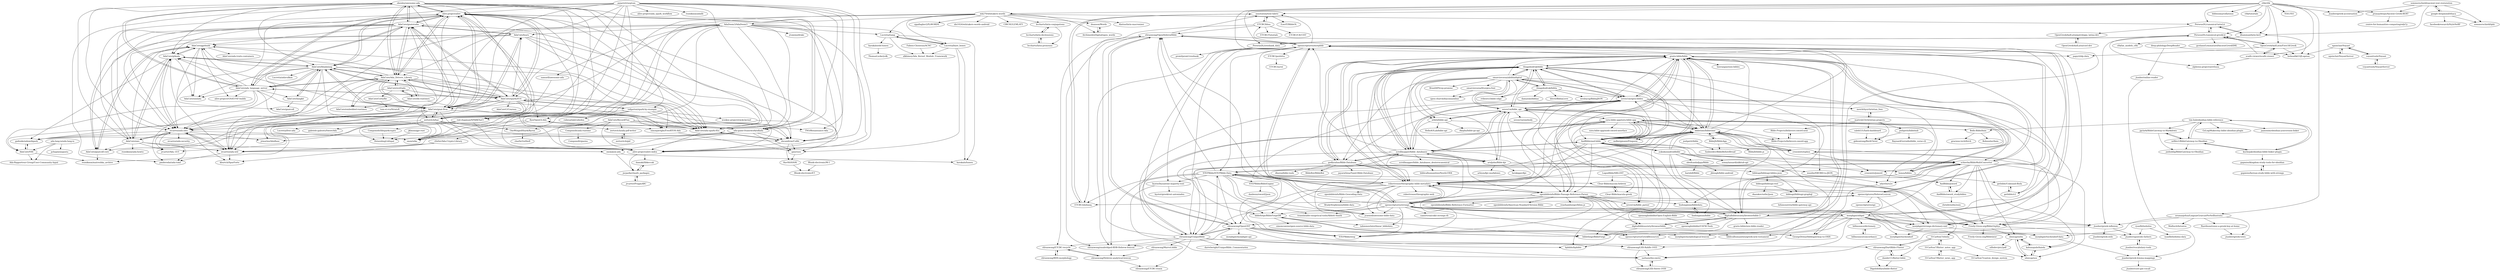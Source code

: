 digraph G {
"ohenley/awesome-ada" -> "alire-project/alire"
"ohenley/awesome-ada" -> "AdaCore/gnatstudio"
"ohenley/awesome-ada" -> "AdaCore/Ada_Drivers_Library"
"ohenley/awesome-ada" -> "AdaCore/ada_language_server"
"ohenley/awesome-ada" -> "zertovitch/hac"
"ohenley/awesome-ada" -> "tofgarion/spark-by-example"
"ohenley/awesome-ada" -> "AdaCore/gnat-llvm"
"ohenley/awesome-ada" -> "AdaCore/ada-spark-rfcs"
"ohenley/awesome-ada" -> "docandrew/CuBit"
"ohenley/awesome-ada" -> "stcarrez/ada-awa"
"ohenley/awesome-ada" -> "AdaCore/libadalang"
"ohenley/awesome-ada" -> "AdaCore/aws"
"ohenley/awesome-ada" -> "AdaCore/gtkada"
"ohenley/awesome-ada" -> "alire-project/alire-index"
"ohenley/awesome-ada" -> "AdaCore/spark2014"
"omarciovsena/abibliadigital" -> "thiagobodruk/biblia"
"omarciovsena/abibliadigital" -> "thiagobodruk/bible"
"omarciovsena/abibliadigital" -> "seven1m/bible_api"
"omarciovsena/abibliadigital" -> "seven1m/open-bibles"
"omarciovsena/abibliadigital" -> "rribeiro1/bible-edge"
"omarciovsena/abibliadigital" -> "scrollmapper/bible_databases"
"omarciovsena/abibliadigital" -> "open-church/diaconiaonline"
"omarciovsena/abibliadigital" -> "wldeh/bible-api"
"omarciovsena/abibliadigital" -> "omarciovsena/liturgica-font"
"omarciovsena/abibliadigital" -> "bibletime/bibletime"
"omarciovsena/abibliadigital" -> "aruljohn/Bible-kjv"
"omarciovsena/abibliadigital" -> "AndBible/and-bible"
"omarciovsena/abibliadigital" -> "gratis-bible/bible"
"omarciovsena/abibliadigital" -> "BrasilAPI/cep-promise" ["e"=1]
"omarciovsena/abibliadigital" -> "godlytalias/Bible-Database"
"scrollmapper/bible_databases" -> "godlytalias/Bible-Database"
"scrollmapper/bible_databases" -> "gratis-bible/bible"
"scrollmapper/bible_databases" -> "thiagobodruk/bible"
"scrollmapper/bible_databases" -> "scrollmapper/bible_databases_deuterocanonical"
"scrollmapper/bible_databases" -> "robertrouse/theographic-bible-metadata"
"scrollmapper/bible_databases" -> "seven1m/open-bibles"
"scrollmapper/bible_databases" -> "seven1m/bible_api"
"scrollmapper/bible_databases" -> "AndBible/and-bible"
"scrollmapper/bible_databases" -> "openbibleinfo/Bible-Passage-Reference-Parser"
"scrollmapper/bible_databases" -> "openscriptures/strongs"
"scrollmapper/bible_databases" -> "bibletime/bibletime"
"scrollmapper/bible_databases" -> "aruljohn/Bible-kjv"
"scrollmapper/bible_databases" -> "STEPBible/STEPBible-Data"
"scrollmapper/bible_databases" -> "eliranwong/UniqueBible"
"scrollmapper/bible_databases" -> "openscriptures/morphhb"
"cltk/cltk" -> "cltk/tutorials"
"cltk/cltk" -> "OpenGreekAndLatin/First1KGreek"
"cltk/cltk" -> "PerseusDL/canonical-greekLit"
"cltk/cltk" -> "dbamman/latin-bert"
"cltk/cltk" -> "PerseusDL/canonical-latinLit"
"cltk/cltk" -> "biblissima/collatinus"
"cltk/cltk" -> "pranaydeeps/Ancient-Greek-BERT"
"cltk/cltk" -> "papyri/idp.data"
"cltk/cltk" -> "PerseusDL/treebank_data"
"cltk/cltk" -> "scaife-viewer/scaife-viewer"
"cltk/cltk" -> "seumasjeltzz/LinguaeGraecaePerSeIllustrata"
"cltk/cltk" -> "jtauber/greek-accentuation"
"cltk/cltk" -> "TEIC/TEI" ["e"=1]
"cltk/cltk" -> "mk270/whitakers-words"
"cltk/cltk" -> "annotation/text-fabric"
"alire-project/alire" -> "alire-project/alire-index"
"alire-project/alire" -> "AdaCore/ada_language_server"
"alire-project/alire" -> "AdaCore/Ada_Drivers_Library"
"alire-project/alire" -> "AdaCore/gnat-llvm"
"alire-project/alire" -> "ohenley/awesome-ada"
"alire-project/alire" -> "AdaCore/gnatstudio"
"alire-project/alire" -> "AdaCore/ada-spark-rfcs"
"alire-project/alire" -> "stcarrez/ada-awa"
"alire-project/alire" -> "zertovitch/hac"
"alire-project/alire" -> "AdaCore/libadalang"
"alire-project/alire" -> "stcarrez/ada-util"
"alire-project/alire" -> "ada-game-framework/sdlada"
"alire-project/alire" -> "rod-chapman/SPARKNaCl"
"alire-project/alire" -> "onox/orka"
"alire-project/alire" -> "AdaCore/spark2014"
"thiagobodruk/biblia" -> "thiagobodruk/bible"
"thiagobodruk/biblia" -> "omarciovsena/abibliadigital"
"thiagobodruk/biblia" -> "wesleycsj/BibliaJSON"
"thiagobodruk/biblia" -> "damarals/biblias"
"thiagobodruk/biblia" -> "rribeiro1/bible-edge"
"thiagobodruk/biblia" -> "seven1m/open-bibles"
"thiagobodruk/biblia" -> "blivre/BibliaLivre"
"gratis-bible/bible" -> "openscriptures/morphhb"
"gratis-bible/bible" -> "scrollmapper/bible_databases"
"gratis-bible/bible" -> "robertrouse/theographic-bible-metadata"
"gratis-bible/bible" -> "schierlm/BibleMultiConverter"
"gratis-bible/bible" -> "liudongmiao/bibledata"
"gratis-bible/bible" -> "thiagobodruk/bible"
"gratis-bible/bible" -> "digitalbiblesociety/browserbible-3"
"gratis-bible/bible" -> "openbibleinfo/Bible-Passage-Reference-Parser"
"gratis-bible/bible" -> "honza/bibles"
"gratis-bible/bible" -> "seven1m/open-bibles"
"gratis-bible/bible" -> "bibletime/bibletime"
"gratis-bible/bible" -> "bzerangue/osis-bibles"
"gratis-bible/bible" -> "godlytalias/Bible-Database"
"gratis-bible/bible" -> "AndBible/and-bible"
"gratis-bible/bible" -> "morphgnt/strongs-dictionary-xml"
"getbible/Unbound-Biola" -> "getbible/v2"
"ETCBC/shebanq" -> "annotation/text-fabric"
"tofgarion/spark-by-example" -> "docandrew/CuBit"
"tofgarion/spark-by-example" -> "rod-chapman/SPARKNaCl"
"tofgarion/spark-by-example" -> "AdaCore/ada-spark-rfcs"
"tofgarion/spark-by-example" -> "cubesatlab/cubedos"
"tofgarion/spark-by-example" -> "wookey-project/ewok-kernel"
"tofgarion/spark-by-example" -> "alire-project/alire-index"
"tofgarion/spark-by-example" -> "AdaCore/spark2014"
"eliranwong/UniqueBible" -> "eliranwong/OpenHebrewBible"
"eliranwong/UniqueBible" -> "eliranwong/OpenGNT"
"eliranwong/UniqueBible" -> "eliranwong/unabridged-BDB-Hebrew-lexicon"
"eliranwong/UniqueBible" -> "eliranwong/LXX-Rahlfs-1935"
"eliranwong/UniqueBible" -> "eliranwong/Marvel.bible"
"eliranwong/UniqueBible" -> "eliranwong/DartBible-Flutter"
"eliranwong/UniqueBible" -> "STEPBible/STEPBible-Data"
"eliranwong/UniqueBible" -> "bpbible/bpbible"
"eliranwong/UniqueBible" -> "eliranwong/ETCBC-recycle"
"eliranwong/UniqueBible" -> "ezra-bible-app/ezra-bible-app"
"eliranwong/UniqueBible" -> "darrelwright/UniqueBible_Commentaries"
"eliranwong/UniqueBible" -> "eliranwong/ETCBC-remix"
"ada-game-framework/sdlada" -> "flyx/OpenGLAda"
"ada-game-framework/sdlada" -> "stcarrez/ada-util"
"ada-game-framework/sdlada" -> "godunko/adawebpack"
"ada-game-framework/sdlada" -> "onox/json-ada"
"ada-game-framework/sdlada" -> "alire-project/alire"
"ada-game-framework/sdlada" -> "ajxs/cxos"
"ada-game-framework/sdlada" -> "docandrew/CuBit"
"ada-game-framework/sdlada" -> "onox/orka"
"scaife-viewer/scaife-viewer" -> "OpenGreekAndLatin/First1KGreek"
"scaife-viewer/scaife-viewer" -> "PerseusDL/canonical-greekLit"
"scaife-viewer/scaife-viewer" -> "alpheios-project/arethusa"
"seumasjeltzz/LinguaeGraecaePerSeIllustrata" -> "Mallioch/hetairos"
"seumasjeltzz/LinguaeGraecaePerSeIllustrata" -> "jtauber/greek-texts"
"seumasjeltzz/LinguaeGraecaePerSeIllustrata" -> "jtauber/greek-inflexion"
"seumasjeltzz/LinguaeGraecaePerSeIllustrata" -> "fhardison/rouse-a-greek-boy-at-home"
"seumasjeltzz/LinguaeGraecaePerSeIllustrata" -> "morphgnt/tischendorf-data"
"honza/bibles" -> "gratis-bible/bible"
"honza/bibles" -> "liudongmiao/bibledata"
"honza/bibles" -> "getbible/Unbound-Biola"
"liudongmiao/bibledata" -> "liudongmiao/bible"
"Freely-Given-org/BibleOrgSys" -> "Freely-Given-org/Biblelator"
"Freely-Given-org/BibleOrgSys" -> "kahunapule/haiola"
"Freely-Given-org/BibleOrgSys" -> "ubsicap/usfm"
"Freely-Given-org/BibleOrgSys" -> "robertrouse/theographic-bible-metadata"
"STEPBible/BibleEngine" -> "STEPBible/step"
"STEPBible/BibleEngine" -> "danbenn/sword2json"
"jtauber/apostolic-fathers" -> "jtauber/vocabulary-tools"
"AdaCore/gnatcoll-core" -> "AdaCore/gprbuild"
"AdaCore/gnatcoll-core" -> "reznikmm/matreshka_archive"
"Componolit/ada-runtime" -> "Componolit/gneiss"
"AdaCore/ada-spark-rfcs" -> "docandrew/CuBit"
"AdaCore/ada-spark-rfcs" -> "alire-project/alire-index"
"morphgnt/sblgnt" -> "morphgnt/strongs-dictionary-xml"
"morphgnt/sblgnt" -> "openscriptures/morphhb"
"morphgnt/sblgnt" -> "morphgnt/morphological-lexicon"
"morphgnt/sblgnt" -> "morphgnt/tischendorf"
"morphgnt/sblgnt" -> "jtauber/greek-inflexion"
"morphgnt/sblgnt" -> "billmounce/dictionary"
"morphgnt/sblgnt" -> "biblicalhumanities/greek-new-testament"
"morphgnt/sblgnt" -> "eliranwong/OpenGNT"
"morphgnt/sblgnt" -> "jtauber/apostolic-fathers"
"morphgnt/sblgnt" -> "openscriptures/strongs"
"morphgnt/sblgnt" -> "morphgnt/tischendorf-data"
"morphgnt/sblgnt" -> "nathans/lxx-swete"
"Lucretia/tamp" -> "Lucretia/bare_bones"
"Lucretia/tamp" -> "karakalo/lumen"
"Lucretia/tamp" -> "alkhimey/Ada_Kernel_Module_Framework"
"Lucretia/tamp" -> "karakalo/old-lumen"
"STEPBible/STEPBible-Data" -> "STEPBible/step"
"STEPBible/STEPBible-Data" -> "Clear-Bible/macula-hebrew"
"STEPBible/STEPBible-Data" -> "STEPBible/BibleEngine"
"STEPBible/STEPBible-Data" -> "ETCBC/shebanq"
"STEPBible/STEPBible-Data" -> "eliranwong/OpenHebrewBible"
"STEPBible/STEPBible-Data" -> "robertrouse/theographic-bible-metadata"
"STEPBible/STEPBible-Data" -> "eliranwong/OpenGNT"
"STEPBible/STEPBible-Data" -> "eliranwong/unabridged-BDB-Hebrew-lexicon"
"STEPBible/STEPBible-Data" -> "translatable-exegetical-tools/Abbott-Smith"
"STEPBible/STEPBible-Data" -> "morphgnt/strongs-dictionary-xml"
"STEPBible/STEPBible-Data" -> "jcuenod/awesome-bible-data"
"STEPBible/STEPBible-Data" -> "byztxt/byzantine-majority-text"
"wasdin/SWORD-to-JSON" -> "adyeths/u2o"
"eliranwong/OpenGNT" -> "eliranwong/OpenHebrewBible"
"eliranwong/OpenGNT" -> "eliranwong/LXX-Rahlfs-1935"
"eliranwong/OpenGNT" -> "eliranwong/unabridged-BDB-Hebrew-lexicon"
"eliranwong/OpenGNT" -> "openscriptures/GreekResources"
"eliranwong/OpenGNT" -> "eliranwong/UniqueBible"
"eliranwong/OpenGNT" -> "biblicalhumanities/greek-new-testament"
"eliranwong/OpenGNT" -> "morphgnt/morphgnt-api"
"eliranwong/OpenGNT" -> "morphgnt/morphological-lexicon"
"eliranwong/OpenGNT" -> "STEPBible/step"
"eliranwong/OpenGNT" -> "nathans/lxx-swete"
"eliranwong/OpenHebrewBible" -> "eliranwong/OpenGNT"
"eliranwong/OpenHebrewBible" -> "eliranwong/unabridged-BDB-Hebrew-lexicon"
"eliranwong/OpenHebrewBible" -> "eliranwong/LXX-Rahlfs-1935"
"eliranwong/OpenHebrewBible" -> "openscriptures/morphhb"
"eliranwong/OpenHebrewBible" -> "annotation/text-fabric"
"eliranwong/OpenHebrewBible" -> "eliranwong/ETCBC-recycle"
"BibleJS/BibleApp" -> "bibletime/bibletime"
"BibleJS/BibleApp" -> "BibleJS/bible.js"
"BibleJS/BibleApp" -> "funbeedev/BibleBeforeBread"
"AdaCore/RecordFlux" -> "TNO/Renaissance-Ada"
"AdaCore/RecordFlux" -> "AdaCore/ada-spark-rfcs"
"AdaCore/RecordFlux" -> "alire-project/alire-index"
"AdaCore/RecordFlux" -> "HeisenbugLtd/spat"
"AdaCore/RecordFlux" -> "Componolit/ada-runtime"
"AdaCore/RecordFlux" -> "zertovitch/ada-pdf-writer"
"AdaCore/RecordFlux" -> "docandrew/CuBit"
"wookey-project/ewok-kernel" -> "ajxs/cxos"
"ajxs/cxos" -> "RavSS/HAVK"
"ETCBC/bhsa" -> "annotation/text-fabric"
"ETCBC/bhsa" -> "ETCBC/shebanq"
"ETCBC/bhsa" -> "eliranwong/OpenHebrewBible"
"ETCBC/bhsa" -> "ETCBC/CACCHT"
"ETCBC/bhsa" -> "ETCBC/Tutorials"
"digitalbiblesociety/browserbible-3" -> "digitalbiblesociety/browserbible"
"digitalbiblesociety/browserbible-3" -> "schierlm/BibleMultiConverter"
"digitalbiblesociety/browserbible-3" -> "openscriptures/strongs"
"digitalbiblesociety/browserbible-3" -> "Freely-Given-org/BibleOrgSys"
"digitalbiblesociety/browserbible-3" -> "gratis-bible/bible"
"digitalbiblesociety/browserbible-3" -> "openenglishbible/USFM-Tools"
"digitalbiblesociety/browserbible-3" -> "openscriptures/morphhb"
"digitalbiblesociety/browserbible-3" -> "bibleforge/BibleForge"
"digitalbiblesociety/browserbible-3" -> "gratis-bible/osis-bible-reader"
"ezra-bible-app/ezra-bible-app" -> "crosswire/xiphos"
"ezra-bible-app/ezra-bible-app" -> "bibletime/bibletime"
"ezra-bible-app/ezra-bible-app" -> "bpbible/bpbible"
"ezra-bible-app/ezra-bible-app" -> "eliranwong/UniqueBible"
"ezra-bible-app/ezra-bible-app" -> "STEPBible/step"
"ezra-bible-app/ezra-bible-app" -> "ezra-bible-app/node-sword-interface"
"ezra-bible-app/ezra-bible-app" -> "AndBible/and-bible"
"ezra-bible-app/ezra-bible-app" -> "mdbergmann/Eloquent"
"ezra-bible-app/ezra-bible-app" -> "adyeths/u2o"
"ezra-bible-app/ezra-bible-app" -> "schierlm/BibleMultiConverter"
"ezra-bible-app/ezra-bible-app" -> "robertrouse/theographic-bible-metadata"
"ezra-bible-app/ezra-bible-app" -> "digitalbiblesociety/browserbible"
"ezra-bible-app/ezra-bible-app" -> "Bible-Projects/believers-sword-app"
"dander11/flutter-bible" -> "Digolodollarz/bible-flutter"
"dander11/flutter-bible" -> "eliranwong/DartBible-Flutter"
"scrollmapper/bible_databases_deuterocanonical" -> "biblicalhumanities/Nestle1904"
"alire-project/alire-index" -> "damaki/libkeccak"
"alire-project/alire-index" -> "jscparker/math_packages"
"RavSS/HAVK" -> "Blunk-electronic/ET"
"AdaCore/learn" -> "AdaCore/gnatcoll-core"
"AdaCore/learn" -> "AdaCore/gnat-llvm"
"AdaCore/learn" -> "docandrew/CuBit"
"AdaCore/learn" -> "AdaCore/gnatstudio"
"AdaCore/learn" -> "alire-project/alire-index"
"AdaCore/learn" -> "AdaCore/gprbuild"
"AdaCore/learn" -> "AdaCore/ada-spark-rfcs"
"AdaCore/learn" -> "stcarrez/ada-awa"
"omarciovsena/liturgica-font" -> "open-church/diaconiaonline"
"eliranwong/Marvel.bible" -> "eliranwong/Hebrew-analytical-lexicon"
"AndBible/jsword" -> "AndBible/sword_studybibles"
"OpenGreekAndLatin/csel-dev" -> "OpenGreekAndLatin/patrologia_latina-dev"
"eliranwong/unabridged-BDB-Hebrew-lexicon" -> "eliranwong/Hebrew-analytical-lexicon"
"jtauber/vocabulary-tools" -> "jtauber/apostolic-fathers"
"jtauber/vocabulary-tools" -> "jtauber/greek-lemma-mappings"
"billmounce/dictionary" -> "billmounce/concordance"
"ETCBC/peshitta" -> "ETCBC/syrnt"
"jscparker/math_packages" -> "damaki/libkeccak"
"jscparker/math_packages" -> "jrcarter/PragmARC"
"billmounce/concordance" -> "billmounce/dictionary"
"karakalo/old-lumen" -> "ThomasLocke/yolk"
"Componolit/libsparkcrypto" -> "HeisenbugLtd/spat"
"seven1m/bible_api" -> "seven1m/open-bibles"
"seven1m/bible_api" -> "wldeh/bible-api"
"seven1m/bible_api" -> "thiagobodruk/bible"
"seven1m/bible_api" -> "omarciovsena/abibliadigital"
"seven1m/bible_api" -> "scrollmapper/bible_databases"
"seven1m/bible_api" -> "aruljohn/Bible-kjv"
"seven1m/bible_api" -> "gratis-bible/bible"
"seven1m/bible_api" -> "bibletime/bibletime"
"seven1m/bible_api" -> "AndBible/and-bible"
"seven1m/bible_api" -> "openbibleinfo/Bible-Passage-Reference-Parser"
"seven1m/bible_api" -> "seven1m/onebody" ["e"=1]
"seven1m/bible_api" -> "seven1m/bible_parser"
"seven1m/bible_api" -> "godlytalias/Bible-Database"
"seven1m/bible_api" -> "ezra-bible-app/ezra-bible-app"
"seven1m/bible_api" -> "getbible/v2"
"OpenGreekAndLatin/patrologia_latina-dev" -> "OpenGreekAndLatin/csel-dev"
"AdaCore/VSS" -> "reznikmm/matreshka_archive"
"AdaCore/VSS" -> "godunko/adawebpack"
"AdaCore/VSS" -> "Ada-Rapporteur-Group/User-Community-Input"
"bibletime/bibletime" -> "crosswire/xiphos"
"bibletime/bibletime" -> "AndBible/and-bible"
"bibletime/bibletime" -> "ezra-bible-app/ezra-bible-app"
"bibletime/bibletime" -> "gratis-bible/bible"
"bibletime/bibletime" -> "mdbergmann/Eloquent"
"bibletime/bibletime" -> "bpbible/bpbible"
"bibletime/bibletime" -> "digitalbiblesociety/browserbible-3"
"bibletime/bibletime" -> "robertrouse/theographic-bible-metadata"
"bibletime/bibletime" -> "Freely-Given-org/BibleOrgSys"
"bibletime/bibletime" -> "BibleJS/BibleApp"
"bibletime/bibletime" -> "eliranwong/UniqueBible"
"bibletime/bibletime" -> "Bible-Projects/believers-sword-app"
"bibletime/bibletime" -> "openscriptures/morphhb"
"bibletime/bibletime" -> "bibleforge/BibleForge"
"bibletime/bibletime" -> "schierlm/BibleMultiConverter"
"openbibleinfo/Bible-Passage-Reference-Parser" -> "openbibleinfo/Bible-Reference-Formatter"
"openbibleinfo/Bible-Passage-Reference-Parser" -> "Freely-Given-org/BibleOrgSys"
"openbibleinfo/Bible-Passage-Reference-Parser" -> "digitalbiblesociety/browserbible"
"openbibleinfo/Bible-Passage-Reference-Parser" -> "liudongmiao/bibledata"
"openbibleinfo/Bible-Passage-Reference-Parser" -> "seven1m/bible_parser"
"openbibleinfo/Bible-Passage-Reference-Parser" -> "STEPBible/step"
"openbibleinfo/Bible-Passage-Reference-Parser" -> "gratis-bible/bible"
"openbibleinfo/Bible-Passage-Reference-Parser" -> "robertrouse/theographic-bible-metadata"
"openbibleinfo/Bible-Passage-Reference-Parser" -> "openbibleinfo/American-Standard-Version-Bible"
"openbibleinfo/Bible-Passage-Reference-Parser" -> "digitalbiblesociety/browserbible-3"
"openbibleinfo/Bible-Passage-Reference-Parser" -> "renehamburger/blinx.js"
"openbibleinfo/Bible-Passage-Reference-Parser" -> "openscriptures/strongs"
"openbibleinfo/Bible-Passage-Reference-Parser" -> "eliranwong/UniqueBible"
"openbibleinfo/Bible-Passage-Reference-Parser" -> "ubsicap/usx"
"AndBible/and-bible" -> "bibletime/bibletime"
"AndBible/and-bible" -> "yukuku/androidbible"
"AndBible/and-bible" -> "ezra-bible-app/ezra-bible-app"
"AndBible/and-bible" -> "gratis-bible/bible"
"AndBible/and-bible" -> "crosswire/xiphos"
"AndBible/and-bible" -> "scrollmapper/bible_databases"
"AndBible/and-bible" -> "crosswire/jsword"
"AndBible/and-bible" -> "thiagobodruk/bible"
"AndBible/and-bible" -> "digitalbiblesociety/browserbible-3"
"AndBible/and-bible" -> "schierlm/BibleMultiConverter"
"AndBible/and-bible" -> "robertrouse/theographic-bible-metadata"
"AndBible/and-bible" -> "seven1m/bible_api"
"AndBible/and-bible" -> "seven1m/open-bibles"
"AndBible/and-bible" -> "eliranwong/UniqueBible"
"AndBible/and-bible" -> "openbibleinfo/Bible-Passage-Reference-Parser"
"AdaCore/gnat-llvm" -> "godunko/adawebpack"
"AdaCore/gnat-llvm" -> "AdaCore/ada-spark-rfcs"
"AdaCore/gnat-llvm" -> "alire-project/alire"
"AdaCore/gnat-llvm" -> "docandrew/CuBit"
"AdaCore/gnat-llvm" -> "AdaCore/Ada_Drivers_Library"
"AdaCore/gnat-llvm" -> "stcarrez/ada-util"
"AdaCore/gnat-llvm" -> "AdaCore/libadalang"
"AdaCore/gnat-llvm" -> "onox/orka"
"AdaCore/gnat-llvm" -> "stcarrez/ada-awa"
"AdaCore/gnat-llvm" -> "zertovitch/hac"
"AdaCore/gnat-llvm" -> "alire-project/alire-index"
"AdaCore/gnat-llvm" -> "AdaCore/learn"
"AdaCore/gnat-llvm" -> "AdaCore/gnatstudio"
"AdaCore/gnat-llvm" -> "AdaCore/gtkada"
"AdaCore/gnat-llvm" -> "AdaCore/gnatcoll-core"
"docandrew/CuBit" -> "ajxs/cxos"
"docandrew/CuBit" -> "AdaCore/ada-spark-rfcs"
"docandrew/CuBit" -> "alire-project/alire-index"
"docandrew/CuBit" -> "RavSS/HAVK"
"jgclark/BibleGateway-to-Markdown" -> "selfire1/BibleGateway-to-Obsidian"
"jgclark/BibleGateway-to-Markdown" -> "joebuhlig/BibleGateway-to-Obsidian"
"dsanson/Words" -> "ArchimedesDigital/open_words"
"sgsinclair/Voyant" -> "sgsinclair/VoyantServer"
"sgsinclair/Voyant" -> "voyanttools/Voyant"
"sgsinclair/Voyant" -> "helmadik/LSJLogeion"
"ArchimedesDigital/open_words" -> "dsanson/Words"
"digitalbiblesociety/browserbible" -> "digitalbiblesociety/browserbible-3"
"digitalbiblesociety/browserbible" -> "bibleforge/BibleForge"
"digitalbiblesociety/browserbible" -> "GeorgeDewar/biblegateway-to-OSIS"
"bibleapi/bibleapi-bibles-json" -> "bibleapi/bibleapi-rest"
"bibleapi/bibleapi-bibles-json" -> "bibleapi/bibleapi-graphql"
"sgsinclair/VoyantServer" -> "sgsinclair/Voyant"
"getbible/v2" -> "getbible/Unbound-Biola"
"aruljohn/Bible-kjv" -> "thiagobodruk/bible"
"aruljohn/Bible-kjv" -> "farskipper/kjv"
"aruljohn/Bible-kjv" -> "bibleapi/bibleapi-bibles-json"
"aruljohn/Bible-kjv" -> "scrollmapper/bible_databases"
"aruljohn/Bible-kjv" -> "arleym/kjv-markdown"
"aruljohn/Bible-kjv" -> "honza/bibles"
"aruljohn/Bible-kjv" -> "seven1m/bible_api"
"PerseusDL/treebank_data" -> "PerseusDL/canonical-greekLit"
"PerseusDL/treebank_data" -> "proiel/proiel-treebank"
"fhardison/rouse-a-greek-boy-at-home" -> "jtauber/greek-texts"
"rod-chapman/SPARKNaCl" -> "HeisenbugLtd/spat"
"rod-chapman/SPARKNaCl" -> "alire-project/alire-index"
"rod-chapman/SPARKNaCl" -> "Componolit/libsparkcrypto"
"zertovitch/hac" -> "OneWingedShark/Byron"
"zertovitch/hac" -> "Lucretia/free-ada"
"zertovitch/hac" -> "docandrew/CuBit"
"zertovitch/hac" -> "onox/orka"
"zertovitch/hac" -> "AdaCore/gnat-llvm"
"zertovitch/hac" -> "alire-project/alire-index"
"zertovitch/hac" -> "alire-project/alire"
"zertovitch/hac" -> "jrcarter/Ada_GUI"
"zertovitch/hac" -> "AdaCore/ada-spark-rfcs"
"zertovitch/hac" -> "stcarrez/ada-awa"
"zertovitch/hac" -> "gabriele-galeotti/SweetAda"
"zertovitch/hac" -> "simonjwright/FreeRTOS-Ada"
"zertovitch/hac" -> "reznikmm/matreshka_archive"
"zertovitch/hac" -> "jrmarino/AdaBase"
"stcarrez/ada-util" -> "stcarrez/ada-awa"
"stcarrez/ada-util" -> "pmderodat/ada-toml"
"stcarrez/ada-util" -> "kburtch/SparForte"
"stcarrez/ada-awa" -> "stcarrez/ada-util"
"stcarrez/ada-awa" -> "stcarrez/ada-security"
"stcarrez/ada-awa" -> "pmderodat/ada-toml"
"stcarrez/ada-awa" -> "onox/orka"
"stcarrez/ada-awa" -> "AdaCore/aws"
"stcarrez/ada-awa" -> "jrcarter/Ada_GUI"
"stcarrez/ada-awa" -> "kburtch/SparForte"
"stcarrez/ada-awa" -> "jrmarino/AdaBase"
"stcarrez/ada-awa" -> "godunko/adawebpack"
"stcarrez/ada-awa" -> "AdaCore/gtkada"
"bibleapi/bibleapi-rest" -> "bibleapi/bibleapi-graphql"
"bibleapi/bibleapi-rest" -> "rkazakov/usfm2json"
"zertovitch/ada-pdf-writer" -> "zertovitch/gid"
"zertovitch/gid" -> "zertovitch/ada-pdf-writer"
"godunko/adawebpack" -> "AdaCore/VSS"
"cforler/Ada-Crypto-Library" -> "stcarrez/ada-util"
"cforler/Ada-Crypto-Library" -> "kburtch/SparForte"
"sommerschield/ancient-text-restoration" -> "dbamman/latin-bert"
"sommerschield/ancient-text-restoration" -> "jtauber/greek-accentuation"
"sommerschield/ancient-text-restoration" -> "sommerschield/iphi"
"sommerschield/ancient-text-restoration" -> "google-deepmind/ithaca"
"sommerschield/ancient-text-restoration" -> "pranaydeeps/Ancient-Greek-BERT"
"eliranwong/DartBible-Flutter" -> "dander11/flutter-bible"
"eliranwong/DartBible-Flutter" -> "Digolodollarz/bible-flutter"
"joshpetit/biblehub" -> "gideontong/Bot4Christ"
"joshpetit/biblehub" -> "RaynardGerraldo/bible_verse-cli"
"dbamman/latin-bert" -> "PerseusDL/canonical-latinLit"
"dbamman/latin-bert" -> "cltk/lat_models_cltk"
"dbamman/latin-bert" -> "helmadik/LSJLogeion"
"seven1m/open-bibles" -> "seven1m/bible_api"
"seven1m/open-bibles" -> "seven1m/bible_parser"
"seven1m/open-bibles" -> "gratis-bible/bible"
"seven1m/open-bibles" -> "scrollmapper/bible_databases"
"seven1m/open-bibles" -> "openbibleinfo/Bible-Passage-Reference-Parser"
"seven1m/open-bibles" -> "meichthys/christian_foss"
"seven1m/open-bibles" -> "eliranwong/UniqueBible"
"seven1m/open-bibles" -> "robertrouse/theographic-bible-metadata"
"seven1m/open-bibles" -> "thiagobodruk/bible"
"seven1m/open-bibles" -> "jcuenod/awesome-bible-data"
"seven1m/open-bibles" -> "omarciovsena/abibliadigital"
"seven1m/open-bibles" -> "wasdin/SWORD-to-JSON"
"seven1m/open-bibles" -> "getbible/v2"
"seven1m/open-bibles" -> "bibletime/bibletime"
"seven1m/open-bibles" -> "Freely-Given-org/BibleOrgSys"
"voyanttools/VoyantServer" -> "voyanttools/Voyant"
"PerseusDL/canonical-greekLit" -> "OpenGreekAndLatin/First1KGreek"
"PerseusDL/canonical-greekLit" -> "PerseusDL/canonical-latinLit"
"PerseusDL/canonical-greekLit" -> "PerseusDL/treebank_data"
"PerseusDL/canonical-greekLit" -> "jtauber/greek-inflexion"
"PerseusDL/canonical-greekLit" -> "gcelano/LemmatizedAncientGreekXML"
"PerseusDL/canonical-greekLit" -> "alpheios-project/arethusa"
"selfire1/BibleGateway-to-Obsidian" -> "jgclark/BibleGateway-to-Markdown"
"selfire1/BibleGateway-to-Obsidian" -> "kuchejak/obsidian-bible-linker-plugin"
"selfire1/BibleGateway-to-Obsidian" -> "tim-hub/obsidian-bible-reference"
"selfire1/BibleGateway-to-Obsidian" -> "joebuhlig/BibleGateway-to-Obsidian"
"schierlm/BibleMultiConverter" -> "kahunapule/haiola"
"schierlm/BibleMultiConverter" -> "crosswire/jsword"
"schierlm/BibleMultiConverter" -> "GeorgeDewar/biblegateway-to-OSIS"
"schierlm/BibleMultiConverter" -> "adyeths/u2o"
"schierlm/BibleMultiConverter" -> "digitalbiblesociety/browserbible-3"
"schierlm/BibleMultiConverter" -> "ubsicap/usx"
"schierlm/BibleMultiConverter" -> "ubsicap/usfm"
"schierlm/BibleMultiConverter" -> "Freely-Given-org/BibleOrgSys"
"schierlm/BibleMultiConverter" -> "gratis-bible/bible"
"schierlm/BibleMultiConverter" -> "AndBible/jsword"
"schierlm/BibleMultiConverter" -> "STEPBible/STEPBible-Data"
"schierlm/BibleMultiConverter" -> "AndBible/sword_studybibles"
"voyanttools/Voyant" -> "voyanttools/VoyantServer"
"voyanttools/Voyant" -> "sgsinclair/Voyant"
"31Carlton7/elisha" -> "dander11/flutter-bible"
"31Carlton7/elisha" -> "eliranwong/DartBible-Flutter"
"31Carlton7/elisha" -> "31Carlton7/flutter_notes_app"
"pyjarrett/septum" -> "alire-project/alire"
"pyjarrett/septum" -> "alire-project/ada_spark_workflow"
"pyjarrett/septum" -> "alire-project/alire-index"
"pyjarrett/septum" -> "stcarrez/ada-util"
"pyjarrett/septum" -> "AdaCore/ada-spark-rfcs"
"pyjarrett/septum" -> "zertovitch/hac"
"pyjarrett/septum" -> "AdaCore/gnat-llvm"
"pyjarrett/septum" -> "onox/orka"
"pyjarrett/septum" -> "zertovitch/ada-pdf-writer"
"pyjarrett/septum" -> "pmderodat/ada-toml"
"pyjarrett/septum" -> "docandrew/CuBit"
"pyjarrett/septum" -> "stcarrez/ada-awa"
"pyjarrett/septum" -> "reznikmm/adalib"
"pyjarrett/septum" -> "ada-game-framework/sdlada"
"pyjarrett/septum" -> "TNO/Renaissance-Ada"
"mk270/whitakers-words" -> "ArchimedesDigital/open_words"
"mk270/whitakers-words" -> "dsanson/Words"
"mk270/whitakers-words" -> "sjgallagher2/PyWORDS"
"mk270/whitakers-words" -> "Lucretia/tamp"
"mk270/whitakers-words" -> "ids1024/whitakers-words-android"
"mk270/whitakers-words" -> "flyx/OpenGLAda"
"mk270/whitakers-words" -> "CIRCSE/LEMLAT3"
"mk270/whitakers-words" -> "Alatius/latin-macronizer"
"mk270/whitakers-words" -> "AdaDoom3/AdaDoom3"
"mk270/whitakers-words" -> "bccharts/latin-conjugations"
"mk270/whitakers-words" -> "PerseusDL/canonical-latinLit"
"mk270/whitakers-words" -> "Lucretia/bare_bones"
"mk270/whitakers-words" -> "stcarrez/ada-util"
"Bible-Projects/believers-sword-app" -> "Bible-Projects/believers-sword-next"
"flyx/OpenGLAda" -> "godunko/adawebpack"
"flyx/OpenGLAda" -> "ada-game-framework/sdlada"
"flyx/OpenGLAda" -> "onox/orka"
"robertrouse/theographic-bible-metadata" -> "Freely-Given-org/BibleOrgSys"
"robertrouse/theographic-bible-metadata" -> "robertrouse/theographic-web"
"robertrouse/theographic-bible-metadata" -> "STEPBible/STEPBible-Data"
"robertrouse/theographic-bible-metadata" -> "openscriptures/strongs"
"robertrouse/theographic-bible-metadata" -> "gratis-bible/bible"
"robertrouse/theographic-bible-metadata" -> "bibleforge/BibleForgeDB"
"robertrouse/theographic-bible-metadata" -> "STEPBible/step"
"robertrouse/theographic-bible-metadata" -> "openbibleinfo/Bible-Geocoding-Data"
"robertrouse/theographic-bible-metadata" -> "openscriptures/HebrewLexicon"
"robertrouse/theographic-bible-metadata" -> "openscriptures/morphhb"
"robertrouse/theographic-bible-metadata" -> "openbibleinfo/Bible-Passage-Reference-Parser"
"robertrouse/theographic-bible-metadata" -> "eliranwong/OpenGNT"
"robertrouse/theographic-bible-metadata" -> "schierlm/BibleMultiConverter"
"robertrouse/theographic-bible-metadata" -> "eliranwong/OpenHebrewBible"
"robertrouse/theographic-bible-metadata" -> "jcuenod/awesome-bible-data"
"31Carlton7/flutter_news_app" -> "31Carlton7/flutter_notes_app"
"31Carlton7/flutter_notes_app" -> "31Carlton7/flutter_news_app"
"31Carlton7/flutter_notes_app" -> "31Carlton7/elisha"
"31Carlton7/flutter_notes_app" -> "31Carlton7/canton_design_system"
"PerseusDL/canonical-latinLit" -> "PerseusDL/canonical-greekLit"
"PerseusDL/canonical-latinLit" -> "OpenGreekAndLatin/patrologia_latina-dev"
"PerseusDL/canonical-latinLit" -> "dbamman/latin-bert"
"joshpetit/bible" -> "funbeedev/BibleBeforeBread"
"crosswire/jsword" -> "AndBible/jsword"
"kahunapule/haiola" -> "ubsicap/usfm"
"kahunapule/haiola" -> "ubsicap/usx"
"AndBible/sword_studybibles" -> "AndBible/jsword"
"AndBible/sword_studybibles" -> "chrislit/usfm2osis"
"openscriptures/morphhb" -> "openscriptures/HebrewLexicon"
"openscriptures/morphhb" -> "eliranwong/OpenHebrewBible"
"openscriptures/morphhb" -> "openscriptures/strongs"
"openscriptures/morphhb" -> "morphgnt/strongs-dictionary-xml"
"openscriptures/morphhb" -> "openscriptures/GreekResources"
"openscriptures/morphhb" -> "morphgnt/sblgnt"
"openscriptures/morphhb" -> "ETCBC/bhsa"
"openscriptures/morphhb" -> "eliranwong/OpenGNT"
"openscriptures/morphhb" -> "annotation/text-fabric"
"openscriptures/morphhb" -> "bibleforge/BibleForgeDB"
"openscriptures/morphhb" -> "eliranwong/unabridged-BDB-Hebrew-lexicon"
"openscriptures/morphhb" -> "gratis-bible/bible"
"openscriptures/morphhb" -> "byztxt/byzantine-majority-text"
"openscriptures/morphhb" -> "STEPBible/STEPBible-Data"
"openscriptures/morphhb" -> "ETCBC/peshitta"
"thiagobodruk/bible" -> "thiagobodruk/biblia"
"thiagobodruk/bible" -> "aruljohn/Bible-kjv"
"thiagobodruk/bible" -> "scrollmapper/bible_databases"
"thiagobodruk/bible" -> "gratis-bible/bible"
"thiagobodruk/bible" -> "omarciovsena/abibliadigital"
"thiagobodruk/bible" -> "seven1m/bible_api"
"thiagobodruk/bible" -> "seven1m/open-bibles"
"thiagobodruk/bible" -> "godlytalias/Bible-Database"
"thiagobodruk/bible" -> "AndBible/and-bible"
"thiagobodruk/bible" -> "bibleapi/bibleapi-bibles-json"
"thiagobodruk/bible" -> "honza/bibles"
"thiagobodruk/bible" -> "robertrouse/theographic-bible-metadata"
"thiagobodruk/bible" -> "wldeh/bible-api"
"thiagobodruk/bible" -> "openbibleinfo/Bible-Passage-Reference-Parser"
"thiagobodruk/bible" -> "bibletime/bibletime"
"obedtandadjaja/Bible" -> "barnhill/Bible"
"obedtandadjaja/Bible" -> "jblough/bible-android"
"google-deepmind/ithaca" -> "sommerschield/ancient-text-restoration"
"google-deepmind/ithaca" -> "sommerschield/iphi"
"google-deepmind/ithaca" -> "facebookresearch/StyleNeRF" ["e"=1]
"mattrob33/christian-projects" -> "meichthys/christian_foss"
"mattrob33/christian-projects" -> "joshpetit/biblehub"
"mattrob33/christian-projects" -> "Bible-Projects/believers-sword-next"
"mattrob33/christian-projects" -> "gideontong/Bot4Christ"
"mattrob33/christian-projects" -> "caleb531/faith-dashboard"
"godlytalias/Bible-Database" -> "scrollmapper/bible_databases"
"godlytalias/Bible-Database" -> "bibleforge/BibleForgeDB"
"godlytalias/Bible-Database" -> "gratis-bible/bible"
"godlytalias/Bible-Database" -> "robertrouse/theographic-bible-metadata"
"godlytalias/Bible-Database" -> "BibleBot/BibleBot"
"godlytalias/Bible-Database" -> "wasdin/SWORD-to-JSON"
"godlytalias/Bible-Database" -> "thiagobodruk/bible"
"godlytalias/Bible-Database" -> "jayarathina/Tamil-Bible-Database"
"godlytalias/Bible-Database" -> "dborza/bible-tools"
"godlytalias/Bible-Database" -> "bibleforge/BibleForge"
"Lucretia/bare_bones" -> "Lucretia/tamp"
"Lucretia/bare_bones" -> "ajxs/cxos"
"Lucretia/bare_bones" -> "alkhimey/Ada_Kernel_Module_Framework"
"Lucretia/bare_bones" -> "karakalo/lumen"
"liudongmiao/bible" -> "liudongmiao/bibledata"
"ryanfb/loebolus" -> "ryanfb/loebolus-data"
"ryanfb/loebolus" -> "jtauber/apostolic-fathers"
"pranaydeeps/Ancient-Greek-BERT" -> "centre-for-humanities-computing/odyCy"
"tim-hub/obsidian-bible-reference" -> "kuchejak/obsidian-bible-linker-plugin"
"tim-hub/obsidian-bible-reference" -> "selfire1/BibleGateway-to-Obsidian"
"tim-hub/obsidian-bible-reference" -> "Bolls-Bible/bain"
"tim-hub/obsidian-bible-reference" -> "GsLogiMaker/my-bible-obsidian-plugin"
"tim-hub/obsidian-bible-reference" -> "jgclark/BibleGateway-to-Markdown"
"tim-hub/obsidian-bible-reference" -> "jaanonim/obsidian-youversion-linker"
"AdaCore/gtkada" -> "AdaCore/xmlada"
"AdaCore/gtkada" -> "stcarrez/ada-awa"
"AdaCore/gtkada" -> "godunko/adawebpack"
"AdaCore/gtkada" -> "AdaCore/gprbuild"
"AdaCore/gtkada" -> "AdaCore/aws"
"AdaCore/gtkada" -> "stcarrez/ada-util"
"AdaCore/gtkada" -> "AdaCore/libadalang"
"AdaCore/Ada_Drivers_Library" -> "AdaCore/bb-runtimes"
"AdaCore/Ada_Drivers_Library" -> "AdaCore/svd2ada"
"AdaCore/Ada_Drivers_Library" -> "alire-project/alire"
"AdaCore/Ada_Drivers_Library" -> "AdaCore/gnatstudio"
"AdaCore/Ada_Drivers_Library" -> "AdaCore/gnat-llvm"
"AdaCore/Ada_Drivers_Library" -> "AdaCore/ada-spark-rfcs"
"AdaCore/Ada_Drivers_Library" -> "AdaCore/libadalang"
"AdaCore/Ada_Drivers_Library" -> "AdaCore/spark2014"
"AdaCore/Ada_Drivers_Library" -> "AdaCore/gtkada"
"AdaCore/Ada_Drivers_Library" -> "ohenley/awesome-ada"
"AdaCore/Ada_Drivers_Library" -> "stcarrez/ada-util"
"AdaCore/Ada_Drivers_Library" -> "simonjwright/FreeRTOS-Ada"
"AdaCore/Ada_Drivers_Library" -> "stcarrez/ada-awa"
"AdaCore/Ada_Drivers_Library" -> "AdaCore/ada_language_server"
"AdaCore/Ada_Drivers_Library" -> "AdaCore/embedded-runtimes"
"AdaCore/libadalang" -> "AdaCore/ada-spark-rfcs"
"AdaCore/libadalang" -> "AdaCore/langkit"
"AdaCore/libadalang" -> "AdaCore/ada_language_server"
"AdaCore/libadalang" -> "AdaCore/xmlada"
"AdaCore/libadalang" -> "AdaCore/gtkada"
"AdaCore/libadalang" -> "AdaCore/gnat-llvm"
"AdaCore/libadalang" -> "stcarrez/ada-util"
"AdaCore/libadalang" -> "AdaCore/gprbuild"
"AdaCore/libadalang" -> "AdaCore/spark2014"
"AdaCore/libadalang" -> "onox/orka"
"AdaCore/libadalang" -> "flyx/OpenGLAda"
"AdaCore/libadalang" -> "AdaCore/Ada_Drivers_Library"
"AdaCore/libadalang" -> "alire-project/alire"
"AdaCore/libadalang" -> "stcarrez/ada-awa"
"AdaCore/libadalang" -> "Lucretia/adavulkan"
"AdaCore/svd2ada" -> "AdaCore/bb-runtimes"
"AdaCore/svd2ada" -> "AdaCore/embedded-runtimes"
"AdaCore/svd2ada" -> "AdaCore/Ada_Drivers_Library"
"AdaCore/svd2ada" -> "AdaCore/Certyflie"
"AdaCore/svd2ada" -> "simonjwright/FreeRTOS-Ada"
"kuchejak/obsidian-bible-linker-plugin" -> "gapmiss/kingdom-study-tools-for-obsidian"
"kuchejak/obsidian-bible-linker-plugin" -> "selfire1/BibleGateway-to-Obsidian"
"kuchejak/obsidian-bible-linker-plugin" -> "tim-hub/obsidian-bible-reference"
"Bolls-Bible/bain" -> "Bohooslav/bain"
"Bolls-Bible/bain" -> "gracious-tech/fetch"
"Blunk-electronic/M-1" -> "Blunk-electronic/ET"
"openbibleinfo/Bible-Geocoding-Data" -> "BradyStephenson/bible-data"
"Clear-Bible/macula-greek" -> "Clear-Bible/macula-hebrew"
"AdaCore/Certyflie" -> "tum-ei-rcs/StratoX"
"OneWingedShark/Byron" -> "charlie5/aShell"
"bccharts/latin-declensions" -> "bccharts/latin-pronouns"
"bccharts/latin-declensions" -> "bccharts/latin-conjugations"
"bibleforge/BibleForge" -> "bibleforge/BibleForgeDB"
"Clear-Bible/macula-hebrew" -> "Clear-Bible/macula-greek"
"AdaCore/langkit" -> "AdaCore/libadalang"
"AdaCore/langkit" -> "AdaCore/gnatcoll"
"adyeths/u2o" -> "GeorgeDewar/biblegateway-to-OSIS"
"damaki/libkeccak" -> "jscparker/math_packages"
"caleb531/faith-dashboard" -> "gideontong/Bot4Christ"
"bibleforge/BibleForgeDB" -> "simoncozens/open-source-bible-data"
"bibleforge/BibleForgeDB" -> "bibleforge/BibleForge"
"bibleforge/BibleForgeDB" -> "tahmmee/interlinear_bibledata"
"yukuku/androidbible" -> "AndBible/and-bible"
"yukuku/androidbible" -> "schierlm/BibleMultiConverter"
"yukuku/androidbible" -> "gratis-bible/bible"
"yukuku/androidbible" -> "bibletime/bibletime"
"yukuku/androidbible" -> "sonnylazuardi/alkitab-api" ["e"=1]
"yukuku/androidbible" -> "digitalbiblesociety/browserbible-3"
"yukuku/androidbible" -> "31Carlton7/elisha"
"yukuku/androidbible" -> "obedtandadjaja/Bible"
"yukuku/androidbible" -> "liudongmiao/bible"
"openscriptures/strongs" -> "openscriptures/HebrewLexicon"
"openscriptures/strongs" -> "openscriptures/morphhb"
"openscriptures/strongs" -> "openscriptures/GreekResources"
"openscriptures/strongs" -> "morphgnt/strongs-dictionary-xml"
"openscriptures/strongs" -> "robertrouse/theographic-bible-metadata"
"openscriptures/strongs" -> "morphgnt/sblgnt"
"openscriptures/strongs" -> "tahmmee/interlinear_bibledata"
"openscriptures/strongs" -> "STEPBible/STEPBible-Data"
"openscriptures/strongs" -> "digitalbiblesociety/browserbible-3"
"openscriptures/strongs" -> "eliranwong/OpenHebrewBible"
"openscriptures/strongs" -> "Freely-Given-org/BibleOrgSys"
"openscriptures/strongs" -> "bibleforge/BibleForgeDB"
"openscriptures/strongs" -> "translatable-exegetical-tools/Abbott-Smith"
"openscriptures/strongs" -> "jcuenod/awesome-bible-data"
"openscriptures/strongs" -> "camertron/cskit-strongs-rb"
"crosswire/xiphos" -> "bibletime/bibletime"
"crosswire/xiphos" -> "ezra-bible-app/ezra-bible-app"
"crosswire/xiphos" -> "crosswire/jsword"
"crosswire/xiphos" -> "AndBible/and-bible"
"crosswire/xiphos" -> "Freely-Given-org/BibleOrgSys"
"openenglishbible/Open-English-Bible" -> "openenglishbible/USFM-Tools"
"LogosBible/SBLGNT" -> "Clear-Bible/macula-hebrew"
"LogosBible/SBLGNT" -> "Clear-Bible/macula-greek"
"LogosBible/SBLGNT" -> "jtauber/greek-inflexion"
"ada-lang-io/ada-lang-io" -> "Ada-Rapporteur-Group/User-Community-Input"
"ada-lang-io/ada-lang-io" -> "pchapin/augusta"
"ada-lang-io/ada-lang-io" -> "AdaCore/VSS"
"Bible-Projects/believers-sword-next" -> "Bible-Projects/believers-sword-app"
"AdaCore/gprbuild" -> "AdaCore/xmlada"
"AdaCore/gprbuild" -> "AdaCore/ada-spark-rfcs"
"AdaCore/gprbuild" -> "AdaCore/gtkada"
"AdaCore/gprbuild" -> "alire-project/GNAT-FSF-builds"
"AdaCore/gprbuild" -> "AdaCore/gnatcoll-core"
"AdaCore/gprbuild" -> "AdaCore/ada-traits-containers"
"AdaCore/gprbuild" -> "AdaCore/gnatcoll"
"Fabien-Chouteau/ACNC" -> "alkhimey/Ada_Kernel_Module_Framework"
"AdaCore/aws" -> "stcarrez/ada-awa"
"AdaCore/aws" -> "AdaCore/gtkada"
"AdaCore/aws" -> "AdaCore/gnatcoll-core"
"AdaCore/aws" -> "reznikmm/ada-howto"
"AdaCore/aws" -> "stcarrez/ada-util"
"AdaCore/aws" -> "AdaCore/gprbuild"
"AdaCore/aws" -> "onox/json-ada"
"AdaCore/aws" -> "alire-project/alire"
"AdaCore/aws" -> "jrcarter/Ada_GUI"
"bccharts/latin-conjugations" -> "bccharts/latin-declensions"
"bccharts/latin-conjugations" -> "bccharts/latin-pronouns"
"bccharts/latin-pronouns" -> "bccharts/latin-declensions"
"gapmiss/kingdom-study-tools-for-obsidian" -> "gapmiss/berean-study-bible-with-strongs"
"OpenGreekAndLatin/First1KGreek" -> "PerseusDL/canonical-greekLit"
"OpenGreekAndLatin/First1KGreek" -> "scaife-viewer/scaife-viewer"
"OpenGreekAndLatin/First1KGreek" -> "helmadik/LSJLogeion"
"OpenGreekAndLatin/First1KGreek" -> "papyri/idp.data"
"jklmnn/gpr-rust" -> "HeisenbugLtd/spat"
"jrcarter/PragmARC" -> "jscparker/math_packages"
"gapmiss/berean-study-bible-with-strongs" -> "gapmiss/kingdom-study-tools-for-obsidian"
"openscriptures/HebrewLexicon" -> "openscriptures/morphhb"
"openscriptures/HebrewLexicon" -> "openscriptures/strongs"
"openscriptures/HebrewLexicon" -> "openscriptures/GreekResources"
"openscriptures/HebrewLexicon" -> "morphgnt/strongs-dictionary-xml"
"openscriptures/HebrewLexicon" -> "openscriptures/api"
"openscriptures/HebrewLexicon" -> "ETCBC/shebanq"
"wldeh/bible-api" -> "seven1m/bible_api"
"wldeh/bible-api" -> "HelloAOLab/bible-api"
"wldeh/bible-api" -> "Bolls-Bible/bain"
"wldeh/bible-api" -> "rkeplin/bible-go-api"
"wldeh/bible-api" -> "scrollmapper/bible_databases"
"AdaCore/gnatstudio" -> "AdaCore/Ada_Drivers_Library"
"AdaCore/gnatstudio" -> "alire-project/alire"
"AdaCore/gnatstudio" -> "AdaCore/spark2014"
"AdaCore/gnatstudio" -> "ohenley/awesome-ada"
"AdaCore/gnatstudio" -> "AdaCore/ada_language_server"
"AdaCore/gnatstudio" -> "AdaCore/learn"
"AdaCore/gnatstudio" -> "AdaCore/gnat-llvm"
"AdaCore/gnatstudio" -> "AdaCore/gnatcoll-core"
"AdaCore/gnatstudio" -> "AdaCore/libadalang"
"AdaCore/gnatstudio" -> "AdaCore/gtkada"
"AdaCore/gnatstudio" -> "AdaCore/gprbuild"
"AdaCore/gnatstudio" -> "AdaCore/ada-spark-rfcs"
"AdaCore/gnatstudio" -> "stcarrez/ada-awa"
"AdaCore/gnatstudio" -> "AdaCore/aws"
"AdaCore/gnatstudio" -> "zertovitch/hac"
"openscriptures/GreekResources" -> "eliranwong/LXX-Rahlfs-1935"
"AdaCore/spark2014" -> "AdaCore/libadalang"
"AdaCore/spark2014" -> "AdaCore/gnatstudio"
"AdaCore/spark2014" -> "AdaCore/Ada_Drivers_Library"
"AdaCore/spark2014" -> "AdaCore/ada-spark-rfcs"
"AdaCore/spark2014" -> "alire-project/alire"
"AdaCore/spark2014" -> "AdaCore/gnatcoll-core"
"AdaCore/spark2014" -> "rod-chapman/SPARKNaCl"
"AdaCore/spark2014" -> "AdaCore/gprbuild"
"AdaCore/spark2014" -> "AdaCore/learn"
"AdaCore/spark2014" -> "alire-project/alire-index"
"AdaCore/spark2014" -> "tofgarion/spark-by-example"
"AdaCore/spark2014" -> "AdaCore/ada_language_server"
"AdaCore/spark2014" -> "AdaCoreU/Courses"
"AdaCore/spark2014" -> "AdaCore/VSS"
"AdaCore/spark2014" -> "AdaCore/gnat-llvm"
"jtauber/greek-inflexion" -> "jtauber/apostolic-fathers"
"jtauber/greek-inflexion" -> "nathans/lxx-swete"
"jtauber/greek-inflexion" -> "jtauber/greek-utils"
"ubsicap/usfm" -> "kahunapule/haiola"
"ubsicap/usfm" -> "ubsicap/usx"
"ubsicap/usfm" -> "sillsdev/ptx2pdf"
"ubsicap/usx" -> "kahunapule/haiola"
"ubsicap/usx" -> "ubsicap/usfm"
"onox/json-ada" -> "karakalo/lumen"
"onox/json-ada" -> "jscparker/math_packages"
"samuell/awesome-ada" -> "jrmarino/AdaBase"
"AdaDoom3/AdaDoom3" -> "Lucretia/tamp"
"AdaDoom3/AdaDoom3" -> "Lucretia/bare_bones"
"AdaDoom3/AdaDoom3" -> "flyx/OpenGLAda"
"AdaDoom3/AdaDoom3" -> "AdaCore/learn"
"AdaDoom3/AdaDoom3" -> "docandrew/CuBit"
"AdaDoom3/AdaDoom3" -> "OneWingedShark/Byron"
"AdaDoom3/AdaDoom3" -> "AdaCore/gnat-llvm"
"AdaDoom3/AdaDoom3" -> "alire-project/alire-index"
"AdaDoom3/AdaDoom3" -> "AdaCore/Ada_Drivers_Library"
"AdaDoom3/AdaDoom3" -> "cforler/Ada-Crypto-Library"
"AdaDoom3/AdaDoom3" -> "AdaCore/ada-spark-rfcs"
"AdaDoom3/AdaDoom3" -> "stcarrez/ada-awa"
"AdaDoom3/AdaDoom3" -> "ada-game-framework/sdlada"
"AdaDoom3/AdaDoom3" -> "ytomino/drake"
"AdaDoom3/AdaDoom3" -> "samuell/awesome-ada"
"annotation/text-fabric" -> "ETCBC/shebanq"
"annotation/text-fabric" -> "ETCBC/bhsa"
"annotation/text-fabric" -> "EzerIT/BibleOL"
"meichthys/christian_foss" -> "mattrob33/christian-projects"
"morphgnt/strongs-dictionary-xml" -> "morphgnt/tischendorf-data"
"morphgnt/strongs-dictionary-xml" -> "morphgnt/tischendorf"
"morphgnt/tischendorf-data" -> "jtauber/greek-lemma-mappings"
"nathans/lxx-swete" -> "eliranwong/LXX-Swete-1930"
"eliranwong/LXX-Rahlfs-1935" -> "openscriptures/GreekResources"
"eliranwong/LXX-Rahlfs-1935" -> "eliranwong/LXX-Swete-1930"
"eliranwong/LXX-Rahlfs-1935" -> "nathans/lxx-swete"
"eliranwong/BHS-morphology" -> "eliranwong/ETCBC-recycle"
"jtauber/greek-lemma-mappings" -> "jtauber/core-gnt-vocab"
"jtauber/online-reader" -> "jtauber/greek-lemma-mappings"
"eliranwong/ETCBC-recycle" -> "eliranwong/BHS-morphology"
"eliranwong/ETCBC-recycle" -> "eliranwong/Hebrew-analytical-lexicon"
"eliranwong/Hebrew-analytical-lexicon" -> "eliranwong/ETCBC-recycle"
"eliranwong/Hebrew-analytical-lexicon" -> "eliranwong/ETCBC-remix"
"deep-philology/DeepReader" -> "helmadik/LSJLogeion"
"deep-philology/DeepReader" -> "jtauber/online-reader"
"AdaCore/ada_language_server" -> "alire-project/alire"
"AdaCore/ada_language_server" -> "AdaCore/libadalang"
"AdaCore/ada_language_server" -> "AdaCore/ada-spark-rfcs"
"AdaCore/ada_language_server" -> "AdaCore/gnatstudio"
"AdaCore/ada_language_server" -> "AdaCore/gtkada"
"AdaCore/ada_language_server" -> "AdaCore/VSS"
"AdaCore/ada_language_server" -> "AdaCore/gprbuild"
"AdaCore/ada_language_server" -> "AdaCore/gnat-llvm"
"AdaCore/ada_language_server" -> "AdaCore/Ada_Drivers_Library"
"AdaCore/ada_language_server" -> "AdaCore/langkit"
"AdaCore/ada_language_server" -> "alire-project/GNAT-FSF-builds"
"AdaCore/ada_language_server" -> "AdaCore/xmlada"
"AdaCore/ada_language_server" -> "pmderodat/ada-toml"
"AdaCore/ada_language_server" -> "AdaCore/spark2014"
"AdaCore/ada_language_server" -> "ohenley/awesome-ada"
"simonjwright/FreeRTOS-Ada" -> "ajxs/cxos"
"AdaCore/bb-runtimes" -> "AdaCore/svd2ada"
"AdaCore/bb-runtimes" -> "AdaCore/embedded-runtimes"
"AdaCore/bb-runtimes" -> "AdaCore/Ada_Drivers_Library"
"AdaCore/bb-runtimes" -> "simonjwright/FreeRTOS-Ada"
"byztxt/byzantine-majority-text" -> "byztxt/greektext-antoniades"
"byztxt/byzantine-majority-text" -> "nathans/lxx-swete"
"bibleapi/bibleapi-graphql" -> "Infamoustrey/bible-gateway-api"
"eliranwong/LXX-Swete-1930" -> "nathans/lxx-swete"
"ohenley/awesome-ada" ["l"="37.61,17.58"]
"alire-project/alire" ["l"="37.61,17.607"]
"AdaCore/gnatstudio" ["l"="37.589,17.589"]
"AdaCore/Ada_Drivers_Library" ["l"="37.585,17.574"]
"AdaCore/ada_language_server" ["l"="37.571,17.586"]
"zertovitch/hac" ["l"="37.586,17.617"]
"tofgarion/spark-by-example" ["l"="37.631,17.554"]
"AdaCore/gnat-llvm" ["l"="37.596,17.608"]
"AdaCore/ada-spark-rfcs" ["l"="37.617,17.593"]
"docandrew/CuBit" ["l"="37.636,17.602"]
"stcarrez/ada-awa" ["l"="37.59,17.628"]
"AdaCore/libadalang" ["l"="37.576,17.601"]
"AdaCore/aws" ["l"="37.572,17.619"]
"AdaCore/gtkada" ["l"="37.565,17.608"]
"alire-project/alire-index" ["l"="37.636,17.59"]
"AdaCore/spark2014" ["l"="37.597,17.566"]
"omarciovsena/abibliadigital" ["l"="37.651,18.333"]
"thiagobodruk/biblia" ["l"="37.661,18.368"]
"thiagobodruk/bible" ["l"="37.661,18.313"]
"seven1m/bible_api" ["l"="37.675,18.301"]
"seven1m/open-bibles" ["l"="37.658,18.285"]
"rribeiro1/bible-edge" ["l"="37.643,18.38"]
"scrollmapper/bible_databases" ["l"="37.644,18.293"]
"open-church/diaconiaonline" ["l"="37.634,18.359"]
"wldeh/bible-api" ["l"="37.711,18.341"]
"omarciovsena/liturgica-font" ["l"="37.627,18.371"]
"bibletime/bibletime" ["l"="37.614,18.273"]
"aruljohn/Bible-kjv" ["l"="37.685,18.332"]
"AndBible/and-bible" ["l"="37.637,18.27"]
"gratis-bible/bible" ["l"="37.658,18.266"]
"BrasilAPI/cep-promise" ["l"="5.885,-20.408"]
"godlytalias/Bible-Database" ["l"="37.629,18.31"]
"scrollmapper/bible_databases_deuterocanonical" ["l"="37.592,18.349"]
"robertrouse/theographic-bible-metadata" ["l"="37.639,18.239"]
"openbibleinfo/Bible-Passage-Reference-Parser" ["l"="37.664,18.253"]
"openscriptures/strongs" ["l"="37.651,18.211"]
"STEPBible/STEPBible-Data" ["l"="37.634,18.197"]
"eliranwong/UniqueBible" ["l"="37.63,18.219"]
"openscriptures/morphhb" ["l"="37.651,18.197"]
"cltk/cltk" ["l"="37.674,17.94"]
"cltk/tutorials" ["l"="37.66,17.97"]
"OpenGreekAndLatin/First1KGreek" ["l"="37.685,17.921"]
"PerseusDL/canonical-greekLit" ["l"="37.65,17.936"]
"dbamman/latin-bert" ["l"="37.695,17.897"]
"PerseusDL/canonical-latinLit" ["l"="37.661,17.883"]
"biblissima/collatinus" ["l"="37.697,17.967"]
"pranaydeeps/Ancient-Greek-BERT" ["l"="37.724,17.916"]
"papyri/idp.data" ["l"="37.704,17.939"]
"PerseusDL/treebank_data" ["l"="37.631,17.948"]
"scaife-viewer/scaife-viewer" ["l"="37.66,17.914"]
"seumasjeltzz/LinguaeGraecaePerSeIllustrata" ["l"="37.665,18.024"]
"jtauber/greek-accentuation" ["l"="37.711,17.908"]
"TEIC/TEI" ["l"="-52.125,-11.497"]
"mk270/whitakers-words" ["l"="37.637,17.754"]
"annotation/text-fabric" ["l"="37.67,18.117"]
"stcarrez/ada-util" ["l"="37.599,17.643"]
"ada-game-framework/sdlada" ["l"="37.626,17.635"]
"rod-chapman/SPARKNaCl" ["l"="37.65,17.562"]
"onox/orka" ["l"="37.609,17.632"]
"wesleycsj/BibliaJSON" ["l"="37.675,18.403"]
"damarals/biblias" ["l"="37.64,18.411"]
"blivre/BibliaLivre" ["l"="37.661,18.421"]
"schierlm/BibleMultiConverter" ["l"="37.607,18.24"]
"liudongmiao/bibledata" ["l"="37.711,18.262"]
"digitalbiblesociety/browserbible-3" ["l"="37.651,18.242"]
"honza/bibles" ["l"="37.705,18.294"]
"bzerangue/osis-bibles" ["l"="37.694,18.265"]
"morphgnt/strongs-dictionary-xml" ["l"="37.668,18.173"]
"getbible/Unbound-Biola" ["l"="37.742,18.306"]
"getbible/v2" ["l"="37.717,18.306"]
"ETCBC/shebanq" ["l"="37.668,18.153"]
"cubesatlab/cubedos" ["l"="37.644,17.512"]
"wookey-project/ewok-kernel" ["l"="37.663,17.546"]
"eliranwong/OpenHebrewBible" ["l"="37.646,18.18"]
"eliranwong/OpenGNT" ["l"="37.63,18.174"]
"eliranwong/unabridged-BDB-Hebrew-lexicon" ["l"="37.623,18.187"]
"eliranwong/LXX-Rahlfs-1935" ["l"="37.631,18.16"]
"eliranwong/Marvel.bible" ["l"="37.597,18.192"]
"eliranwong/DartBible-Flutter" ["l"="37.724,18.197"]
"bpbible/bpbible" ["l"="37.588,18.238"]
"eliranwong/ETCBC-recycle" ["l"="37.612,18.179"]
"ezra-bible-app/ezra-bible-app" ["l"="37.6,18.257"]
"darrelwright/UniqueBible_Commentaries" ["l"="37.602,18.204"]
"eliranwong/ETCBC-remix" ["l"="37.607,18.191"]
"flyx/OpenGLAda" ["l"="37.607,17.665"]
"godunko/adawebpack" ["l"="37.571,17.635"]
"onox/json-ada" ["l"="37.647,17.644"]
"ajxs/cxos" ["l"="37.653,17.596"]
"alpheios-project/arethusa" ["l"="37.636,17.913"]
"Mallioch/hetairos" ["l"="37.685,18.014"]
"jtauber/greek-texts" ["l"="37.644,18.018"]
"jtauber/greek-inflexion" ["l"="37.648,18.061"]
"fhardison/rouse-a-greek-boy-at-home" ["l"="37.654,18.007"]
"morphgnt/tischendorf-data" ["l"="37.677,18.096"]
"liudongmiao/bible" ["l"="37.722,18.242"]
"Freely-Given-org/BibleOrgSys" ["l"="37.62,18.239"]
"Freely-Given-org/Biblelator" ["l"="37.568,18.227"]
"kahunapule/haiola" ["l"="37.588,18.223"]
"ubsicap/usfm" ["l"="37.576,18.216"]
"STEPBible/BibleEngine" ["l"="37.585,18.181"]
"STEPBible/step" ["l"="37.616,18.211"]
"danbenn/sword2json" ["l"="37.559,18.162"]
"jtauber/apostolic-fathers" ["l"="37.687,18.086"]
"jtauber/vocabulary-tools" ["l"="37.698,18.068"]
"AdaCore/gnatcoll-core" ["l"="37.566,17.571"]
"AdaCore/gprbuild" ["l"="37.556,17.582"]
"reznikmm/matreshka_archive" ["l"="37.545,17.594"]
"Componolit/ada-runtime" ["l"="37.725,17.569"]
"Componolit/gneiss" ["l"="37.752,17.559"]
"morphgnt/sblgnt" ["l"="37.656,18.142"]
"morphgnt/morphological-lexicon" ["l"="37.636,18.142"]
"morphgnt/tischendorf" ["l"="37.678,18.137"]
"billmounce/dictionary" ["l"="37.644,18.106"]
"biblicalhumanities/greek-new-testament" ["l"="37.622,18.139"]
"nathans/lxx-swete" ["l"="37.639,18.127"]
"Lucretia/tamp" ["l"="37.658,17.704"]
"Lucretia/bare_bones" ["l"="37.656,17.684"]
"karakalo/lumen" ["l"="37.67,17.674"]
"alkhimey/Ada_Kernel_Module_Framework" ["l"="37.69,17.697"]
"karakalo/old-lumen" ["l"="37.685,17.721"]
"Clear-Bible/macula-hebrew" ["l"="37.605,18.119"]
"translatable-exegetical-tools/Abbott-Smith" ["l"="37.671,18.201"]
"jcuenod/awesome-bible-data" ["l"="37.657,18.227"]
"byztxt/byzantine-majority-text" ["l"="37.646,18.156"]
"wasdin/SWORD-to-JSON" ["l"="37.605,18.306"]
"adyeths/u2o" ["l"="37.579,18.27"]
"openscriptures/GreekResources" ["l"="37.654,18.17"]
"morphgnt/morphgnt-api" ["l"="37.602,18.148"]
"BibleJS/BibleApp" ["l"="37.551,18.323"]
"BibleJS/bible.js" ["l"="37.525,18.355"]
"funbeedev/BibleBeforeBread" ["l"="37.512,18.341"]
"AdaCore/RecordFlux" ["l"="37.68,17.585"]
"TNO/Renaissance-Ada" ["l"="37.682,17.617"]
"HeisenbugLtd/spat" ["l"="37.688,17.554"]
"zertovitch/ada-pdf-writer" ["l"="37.698,17.611"]
"RavSS/HAVK" ["l"="37.674,17.569"]
"ETCBC/bhsa" ["l"="37.684,18.149"]
"ETCBC/CACCHT" ["l"="37.704,18.129"]
"ETCBC/Tutorials" ["l"="37.711,18.141"]
"digitalbiblesociety/browserbible" ["l"="37.619,18.254"]
"openenglishbible/USFM-Tools" ["l"="37.734,18.254"]
"bibleforge/BibleForge" ["l"="37.623,18.282"]
"gratis-bible/osis-bible-reader" ["l"="37.69,18.227"]
"crosswire/xiphos" ["l"="37.593,18.277"]
"ezra-bible-app/node-sword-interface" ["l"="37.554,18.253"]
"mdbergmann/Eloquent" ["l"="37.563,18.282"]
"Bible-Projects/believers-sword-app" ["l"="37.546,18.271"]
"dander11/flutter-bible" ["l"="37.748,18.192"]
"Digolodollarz/bible-flutter" ["l"="37.743,18.177"]
"biblicalhumanities/Nestle1904" ["l"="37.572,18.378"]
"damaki/libkeccak" ["l"="37.67,17.593"]
"jscparker/math_packages" ["l"="37.677,17.607"]
"Blunk-electronic/ET" ["l"="37.701,17.535"]
"AdaCore/learn" ["l"="37.605,17.594"]
"eliranwong/Hebrew-analytical-lexicon" ["l"="37.597,18.174"]
"AndBible/jsword" ["l"="37.565,18.242"]
"AndBible/sword_studybibles" ["l"="37.549,18.232"]
"OpenGreekAndLatin/csel-dev" ["l"="37.619,17.86"]
"OpenGreekAndLatin/patrologia_latina-dev" ["l"="37.637,17.868"]
"jtauber/greek-lemma-mappings" ["l"="37.709,18.052"]
"billmounce/concordance" ["l"="37.637,18.09"]
"ETCBC/peshitta" ["l"="37.61,18.16"]
"ETCBC/syrnt" ["l"="37.583,18.139"]
"jrcarter/PragmARC" ["l"="37.705,17.597"]
"ThomasLocke/yolk" ["l"="37.705,17.731"]
"Componolit/libsparkcrypto" ["l"="37.68,17.535"]
"seven1m/onebody" ["l"="4.986,-37.284"]
"seven1m/bible_parser" ["l"="37.69,18.278"]
"AdaCore/VSS" ["l"="37.532,17.607"]
"Ada-Rapporteur-Group/User-Community-Input" ["l"="37.494,17.605"]
"openbibleinfo/Bible-Reference-Formatter" ["l"="37.704,18.239"]
"openbibleinfo/American-Standard-Version-Bible" ["l"="37.708,18.224"]
"renehamburger/blinx.js" ["l"="37.697,18.249"]
"ubsicap/usx" ["l"="37.602,18.223"]
"yukuku/androidbible" ["l"="37.673,18.236"]
"crosswire/jsword" ["l"="37.58,18.258"]
"jgclark/BibleGateway-to-Markdown" ["l"="37.88,18.497"]
"selfire1/BibleGateway-to-Obsidian" ["l"="37.867,18.512"]
"joebuhlig/BibleGateway-to-Obsidian" ["l"="37.894,18.516"]
"dsanson/Words" ["l"="37.629,17.781"]
"ArchimedesDigital/open_words" ["l"="37.644,17.786"]
"sgsinclair/Voyant" ["l"="37.814,17.925"]
"sgsinclair/VoyantServer" ["l"="37.833,17.906"]
"voyanttools/Voyant" ["l"="37.846,17.932"]
"helmadik/LSJLogeion" ["l"="37.741,17.931"]
"GeorgeDewar/biblegateway-to-OSIS" ["l"="37.582,18.249"]
"bibleapi/bibleapi-bibles-json" ["l"="37.697,18.38"]
"bibleapi/bibleapi-rest" ["l"="37.722,18.418"]
"bibleapi/bibleapi-graphql" ["l"="37.704,18.418"]
"farskipper/kjv" ["l"="37.7,18.362"]
"arleym/kjv-markdown" ["l"="37.722,18.37"]
"proiel/proiel-treebank" ["l"="37.6,17.952"]
"OneWingedShark/Byron" ["l"="37.571,17.67"]
"Lucretia/free-ada" ["l"="37.541,17.657"]
"jrcarter/Ada_GUI" ["l"="37.556,17.638"]
"gabriele-galeotti/SweetAda" ["l"="37.535,17.636"]
"simonjwright/FreeRTOS-Ada" ["l"="37.605,17.55"]
"jrmarino/AdaBase" ["l"="37.568,17.654"]
"pmderodat/ada-toml" ["l"="37.613,17.621"]
"kburtch/SparForte" ["l"="37.589,17.669"]
"stcarrez/ada-security" ["l"="37.58,17.655"]
"rkazakov/usfm2json" ["l"="37.732,18.442"]
"zertovitch/gid" ["l"="37.724,17.613"]
"cforler/Ada-Crypto-Library" ["l"="37.605,17.685"]
"sommerschield/ancient-text-restoration" ["l"="37.738,17.882"]
"sommerschield/iphi" ["l"="37.746,17.858"]
"google-deepmind/ithaca" ["l"="37.77,17.862"]
"joshpetit/biblehub" ["l"="37.459,18.313"]
"gideontong/Bot4Christ" ["l"="37.471,18.304"]
"RaynardGerraldo/bible_verse-cli" ["l"="37.433,18.319"]
"cltk/lat_models_cltk" ["l"="37.697,17.874"]
"meichthys/christian_foss" ["l"="37.544,18.3"]
"voyanttools/VoyantServer" ["l"="37.871,17.933"]
"gcelano/LemmatizedAncientGreekXML" ["l"="37.616,17.925"]
"kuchejak/obsidian-bible-linker-plugin" ["l"="37.847,18.523"]
"tim-hub/obsidian-bible-reference" ["l"="37.843,18.491"]
"31Carlton7/elisha" ["l"="37.76,18.209"]
"31Carlton7/flutter_notes_app" ["l"="37.806,18.203"]
"pyjarrett/septum" ["l"="37.644,17.623"]
"alire-project/ada_spark_workflow" ["l"="37.688,17.636"]
"reznikmm/adalib" ["l"="37.673,17.642"]
"sjgallagher2/PyWORDS" ["l"="37.67,17.767"]
"ids1024/whitakers-words-android" ["l"="37.654,17.771"]
"CIRCSE/LEMLAT3" ["l"="37.664,17.748"]
"Alatius/latin-macronizer" ["l"="37.606,17.756"]
"AdaDoom3/AdaDoom3" ["l"="37.62,17.654"]
"bccharts/latin-conjugations" ["l"="37.597,17.783"]
"Bible-Projects/believers-sword-next" ["l"="37.515,18.281"]
"robertrouse/theographic-web" ["l"="37.682,18.215"]
"bibleforge/BibleForgeDB" ["l"="37.63,18.254"]
"openbibleinfo/Bible-Geocoding-Data" ["l"="37.578,18.31"]
"openscriptures/HebrewLexicon" ["l"="37.674,18.189"]
"31Carlton7/flutter_news_app" ["l"="37.836,18.207"]
"31Carlton7/canton_design_system" ["l"="37.826,18.187"]
"joshpetit/bible" ["l"="37.49,18.36"]
"chrislit/usfm2osis" ["l"="37.519,18.228"]
"obedtandadjaja/Bible" ["l"="37.586,18.2"]
"barnhill/Bible" ["l"="37.552,18.181"]
"jblough/bible-android" ["l"="37.559,18.193"]
"facebookresearch/StyleNeRF" ["l"="44.876,30.496"]
"mattrob33/christian-projects" ["l"="37.498,18.304"]
"caleb531/faith-dashboard" ["l"="37.478,18.319"]
"BibleBot/BibleBot" ["l"="37.6,18.37"]
"jayarathina/Tamil-Bible-Database" ["l"="37.603,18.332"]
"dborza/bible-tools" ["l"="37.614,18.343"]
"ryanfb/loebolus" ["l"="37.731,18.075"]
"ryanfb/loebolus-data" ["l"="37.759,18.068"]
"centre-for-humanities-computing/odyCy" ["l"="37.751,17.913"]
"Bolls-Bible/bain" ["l"="37.787,18.425"]
"GsLogiMaker/my-bible-obsidian-plugin" ["l"="37.82,18.507"]
"jaanonim/obsidian-youversion-linker" ["l"="37.861,18.472"]
"AdaCore/xmlada" ["l"="37.546,17.604"]
"AdaCore/bb-runtimes" ["l"="37.572,17.542"]
"AdaCore/svd2ada" ["l"="37.575,17.525"]
"AdaCore/embedded-runtimes" ["l"="37.588,17.535"]
"AdaCore/langkit" ["l"="37.532,17.586"]
"Lucretia/adavulkan" ["l"="37.538,17.571"]
"AdaCore/Certyflie" ["l"="37.561,17.486"]
"gapmiss/kingdom-study-tools-for-obsidian" ["l"="37.851,18.554"]
"Bohooslav/bain" ["l"="37.813,18.429"]
"gracious-tech/fetch" ["l"="37.793,18.448"]
"Blunk-electronic/M-1" ["l"="37.721,17.511"]
"BradyStephenson/bible-data" ["l"="37.555,18.347"]
"Clear-Bible/macula-greek" ["l"="37.595,18.098"]
"tum-ei-rcs/StratoX" ["l"="37.552,17.462"]
"charlie5/aShell" ["l"="37.548,17.692"]
"bccharts/latin-declensions" ["l"="37.576,17.79"]
"bccharts/latin-pronouns" ["l"="37.585,17.802"]
"AdaCore/gnatcoll" ["l"="37.518,17.573"]
"simoncozens/open-source-bible-data" ["l"="37.595,18.293"]
"tahmmee/interlinear_bibledata" ["l"="37.616,18.223"]
"sonnylazuardi/alkitab-api" ["l"="-12.42,-29.295"]
"camertron/cskit-strongs-rb" ["l"="37.619,18.195"]
"openenglishbible/Open-English-Bible" ["l"="37.782,18.261"]
"LogosBible/SBLGNT" ["l"="37.612,18.08"]
"ada-lang-io/ada-lang-io" ["l"="37.473,17.597"]
"pchapin/augusta" ["l"="37.443,17.592"]
"alire-project/GNAT-FSF-builds" ["l"="37.542,17.555"]
"AdaCore/ada-traits-containers" ["l"="37.517,17.55"]
"Fabien-Chouteau/ACNC" ["l"="37.725,17.702"]
"reznikmm/ada-howto" ["l"="37.518,17.632"]
"gapmiss/berean-study-bible-with-strongs" ["l"="37.855,18.571"]
"jklmnn/gpr-rust" ["l"="37.715,17.54"]
"openscriptures/api" ["l"="37.704,18.173"]
"HelloAOLab/bible-api" ["l"="37.748,18.368"]
"rkeplin/bible-go-api" ["l"="37.752,18.349"]
"AdaCoreU/Courses" ["l"="37.605,17.513"]
"jtauber/greek-utils" ["l"="37.63,18.045"]
"sillsdev/ptx2pdf" ["l"="37.538,18.204"]
"samuell/awesome-ada" ["l"="37.58,17.688"]
"ytomino/drake" ["l"="37.63,17.688"]
"EzerIT/BibleOL" ["l"="37.664,18.087"]
"eliranwong/LXX-Swete-1930" ["l"="37.622,18.126"]
"eliranwong/BHS-morphology" ["l"="37.59,18.162"]
"jtauber/core-gnt-vocab" ["l"="37.726,18.041"]
"jtauber/online-reader" ["l"="37.734,18.013"]
"deep-philology/DeepReader" ["l"="37.751,17.974"]
"byztxt/greektext-antoniades" ["l"="37.651,18.126"]
"Infamoustrey/bible-gateway-api" ["l"="37.704,18.444"]
}